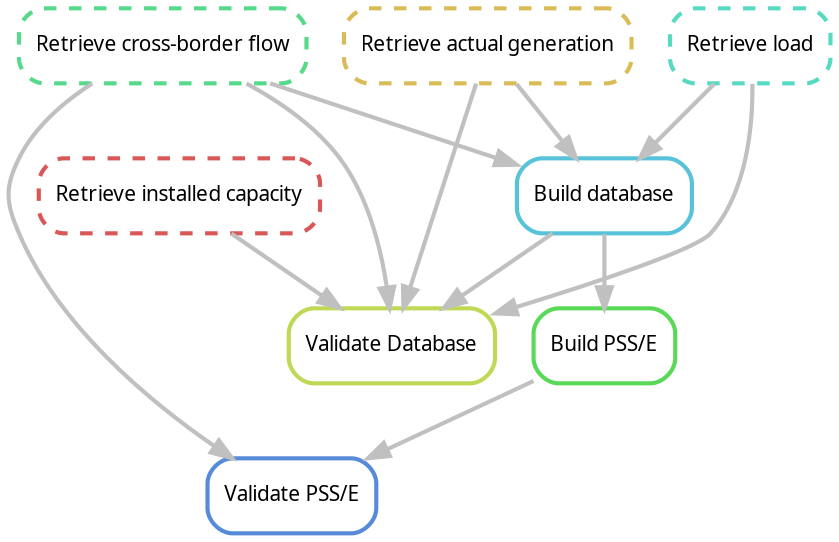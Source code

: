 digraph snakemake_dag {
    graph[bgcolor=white, margin=0];
    node[shape=box, style=rounded, fontname=sans,                 fontsize=10, penwidth=2];
    edge[penwidth=2, color=grey];
        1[label = "Validate Database", color = "0.20 0.6 0.85", style="rounded"];
        2[label = "Build database", color = "0.53 0.6 0.85", style="rounded"];
        3[label = "Retrieve actual generation", color = "0.13 0.6 0.85", style="rounded,dashed"];
        4[label = "Retrieve cross-border flow", color = "0.40 0.6 0.85", style="rounded,dashed"];
        5[label = "Retrieve load", color = "0.47 0.6 0.85", style="rounded,dashed"];
        6[label = "Retrieve installed capacity", color = "0.00 0.6 0.85", style="rounded,dashed"];
        7[label = "Build PSS/E", color = "0.33 0.6 0.85", style="rounded"];
        8[label = "Validate PSS/E", color = "0.60 0.6 0.85", style="rounded"];
        2 -> 1
        4 -> 1
        6 -> 1
        3 -> 1
        5 -> 1
        3 -> 2
        4 -> 2
        5 -> 2
        2 -> 7
        7 -> 8
        4 -> 8
}